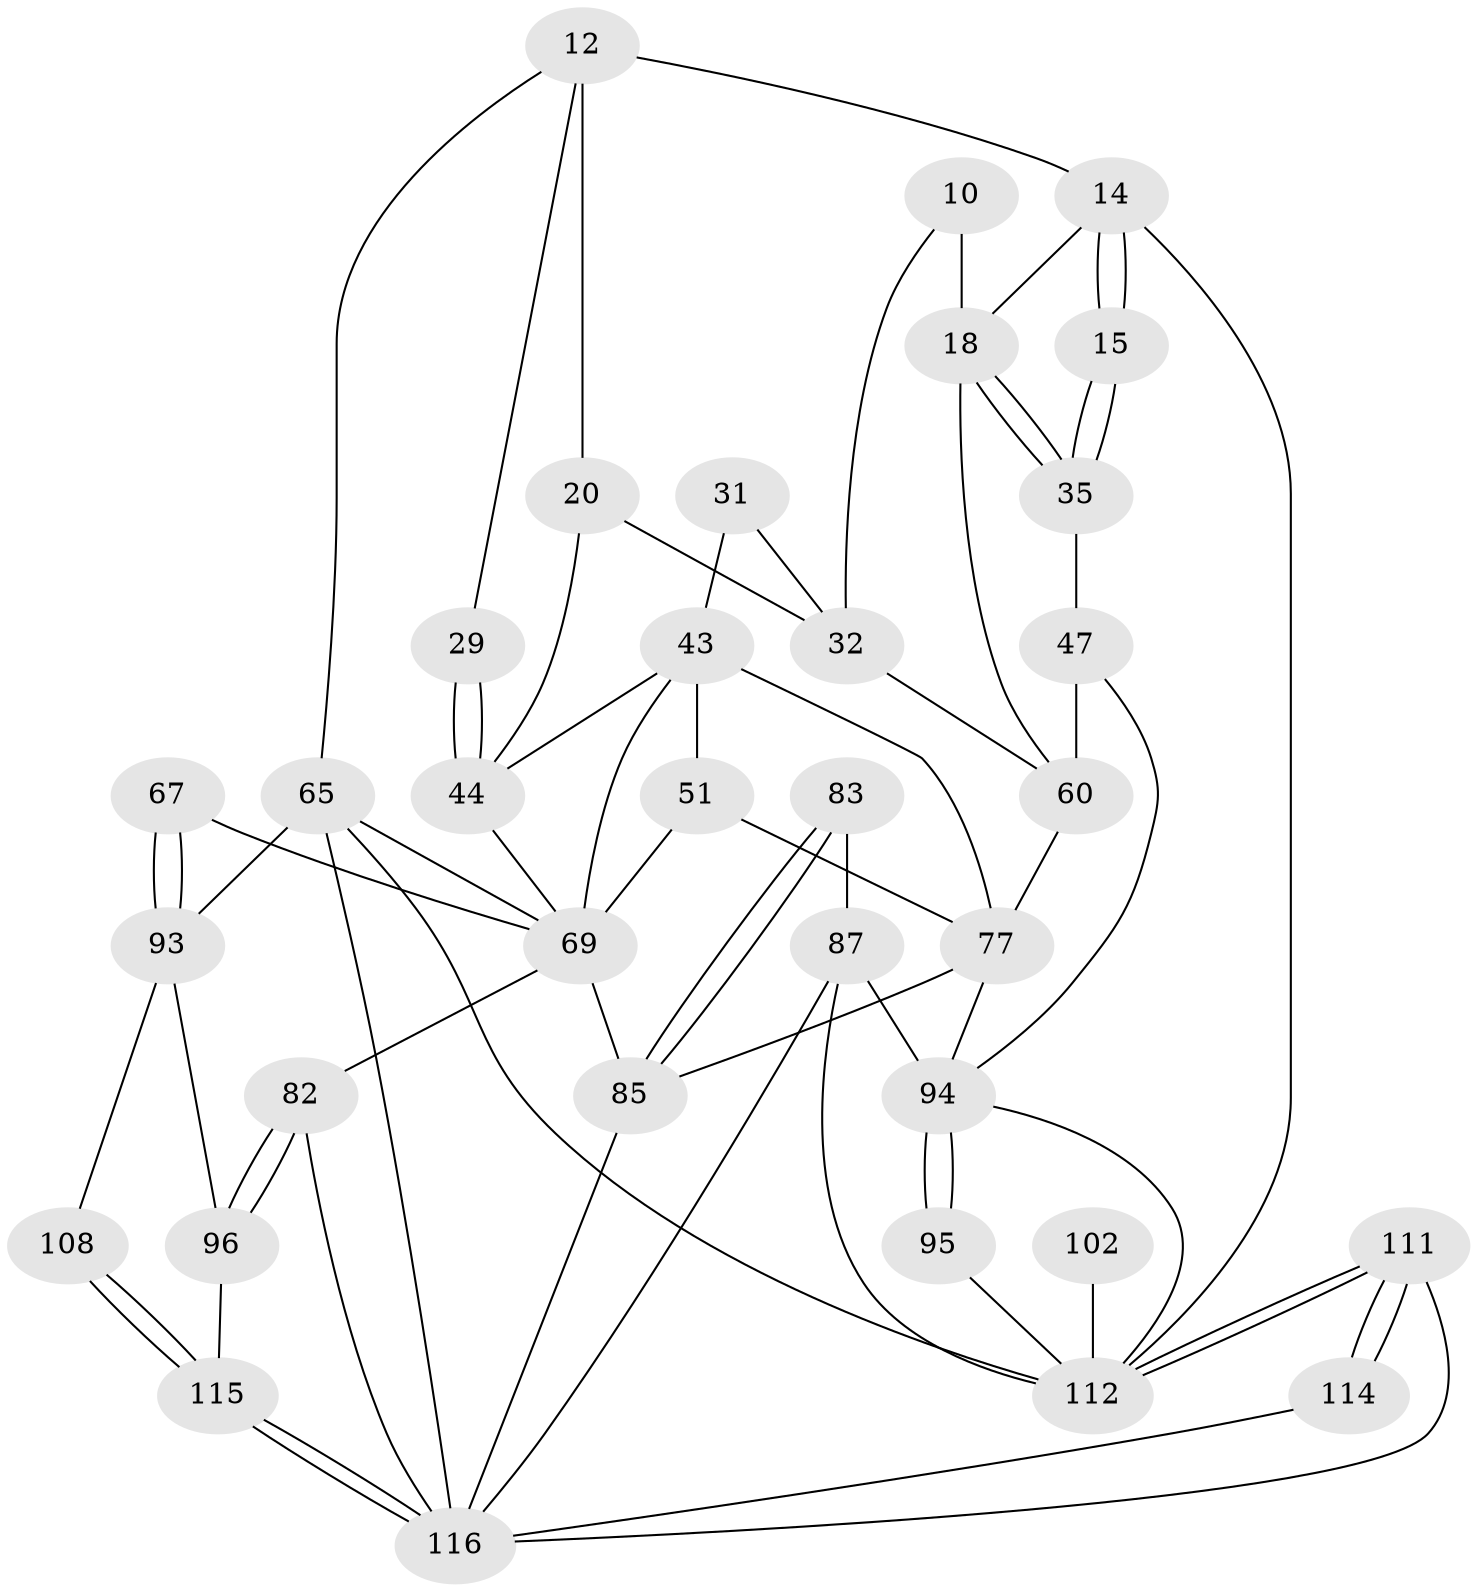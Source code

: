 // original degree distribution, {3: 0.017241379310344827, 4: 0.2413793103448276, 5: 0.5172413793103449, 6: 0.22413793103448276}
// Generated by graph-tools (version 1.1) at 2025/04/03/04/25 22:04:23]
// undirected, 34 vertices, 72 edges
graph export_dot {
graph [start="1"]
  node [color=gray90,style=filled];
  10 [pos="+0.3635790913622009+0.09051314138862725"];
  12 [pos="+1+0",super="+11+6"];
  14 [pos="+0.09017230116510065+0.1124592967126121",super="+13"];
  15 [pos="+0+0"];
  18 [pos="+0.09203291672966546+0.17170954345655617",super="+17+16"];
  20 [pos="+0.7404371461643725+0.226656813663984",super="+7+19"];
  29 [pos="+1+0.22104083501966681",super="+22"];
  31 [pos="+0.4755528547185652+0.283795544575394",super="+30"];
  32 [pos="+0.3759596550310673+0.24026641434548288",super="+26"];
  35 [pos="+0+0.24856050861653026"];
  43 [pos="+0.763101655788208+0.39323315829367544",super="+42+34+40"];
  44 [pos="+1+0.358774820454491",super="+41+25"];
  47 [pos="+0+0.5303837581354328",super="+46+45"];
  51 [pos="+0.5912072529617173+0.4874928707910184",super="+50"];
  60 [pos="+0.2314420478976215+0.5517304961765583",super="+49+48"];
  65 [pos="+1+0.6351239136133008",super="+64"];
  67 [pos="+0.8775427535236898+0.6808063989418414",super="+66"];
  69 [pos="+0.7910350905434019+0.6406490269723079",super="+59+58+68"];
  77 [pos="+0.2928954388175437+0.6172022299175643",super="+61+62"];
  82 [pos="+0.7242360048465278+0.7877629336187176",super="+75"];
  83 [pos="+0.37271065039752277+0.7104675753130008"];
  85 [pos="+0.4136904489214283+0.8378525178031911",super="+71+70+72+81"];
  87 [pos="+0.25635902541057565+0.8115334699744637",super="+86"];
  93 [pos="+0.8756479269759823+0.6898270681665426",super="+92+91"];
  94 [pos="+0+0.5677576800512147",super="+74+80"];
  95 [pos="+0.14378706792938037+0.7185007742556689"];
  96 [pos="+0.7438493004418907+0.8051848208851833"];
  102 [pos="+0.09870417176995913+0.8196304780879983"];
  108 [pos="+0.8108519236566457+0.877119583074182"];
  111 [pos="+0+1",super="+110+109"];
  112 [pos="+0+1",super="+101+106+97"];
  114 [pos="+0.5102984776578915+1"];
  115 [pos="+0.6089951183790637+1",super="+104+103"];
  116 [pos="+0.5971797755651107+1",super="+113+107"];
  10 -- 18 [weight=2];
  10 -- 32;
  12 -- 14 [weight=2];
  12 -- 20 [weight=2];
  12 -- 29;
  12 -- 65;
  14 -- 15 [weight=2];
  14 -- 15;
  14 -- 18 [weight=2];
  14 -- 112;
  15 -- 35;
  15 -- 35;
  18 -- 35;
  18 -- 35;
  18 -- 60;
  20 -- 44 [weight=2];
  20 -- 32;
  29 -- 44 [weight=3];
  29 -- 44;
  31 -- 32 [weight=2];
  31 -- 43 [weight=2];
  32 -- 60 [weight=2];
  35 -- 47;
  43 -- 44 [weight=2];
  43 -- 51 [weight=2];
  43 -- 77;
  43 -- 69;
  44 -- 69;
  47 -- 60 [weight=3];
  47 -- 94;
  51 -- 77;
  51 -- 69;
  60 -- 77 [weight=3];
  65 -- 116;
  65 -- 112;
  65 -- 69;
  65 -- 93 [weight=2];
  67 -- 93 [weight=2];
  67 -- 93;
  67 -- 69 [weight=2];
  69 -- 85;
  69 -- 82 [weight=2];
  77 -- 94 [weight=2];
  77 -- 85 [weight=2];
  82 -- 96;
  82 -- 96;
  82 -- 116;
  83 -- 85 [weight=2];
  83 -- 85;
  83 -- 87;
  85 -- 116 [weight=2];
  87 -- 94 [weight=2];
  87 -- 116;
  87 -- 112;
  93 -- 96;
  93 -- 108;
  94 -- 95 [weight=2];
  94 -- 95;
  94 -- 112;
  95 -- 112;
  96 -- 115;
  102 -- 112 [weight=3];
  108 -- 115 [weight=2];
  108 -- 115;
  111 -- 112 [weight=2];
  111 -- 112;
  111 -- 114 [weight=2];
  111 -- 114;
  111 -- 116;
  114 -- 116;
  115 -- 116 [weight=2];
  115 -- 116;
}
